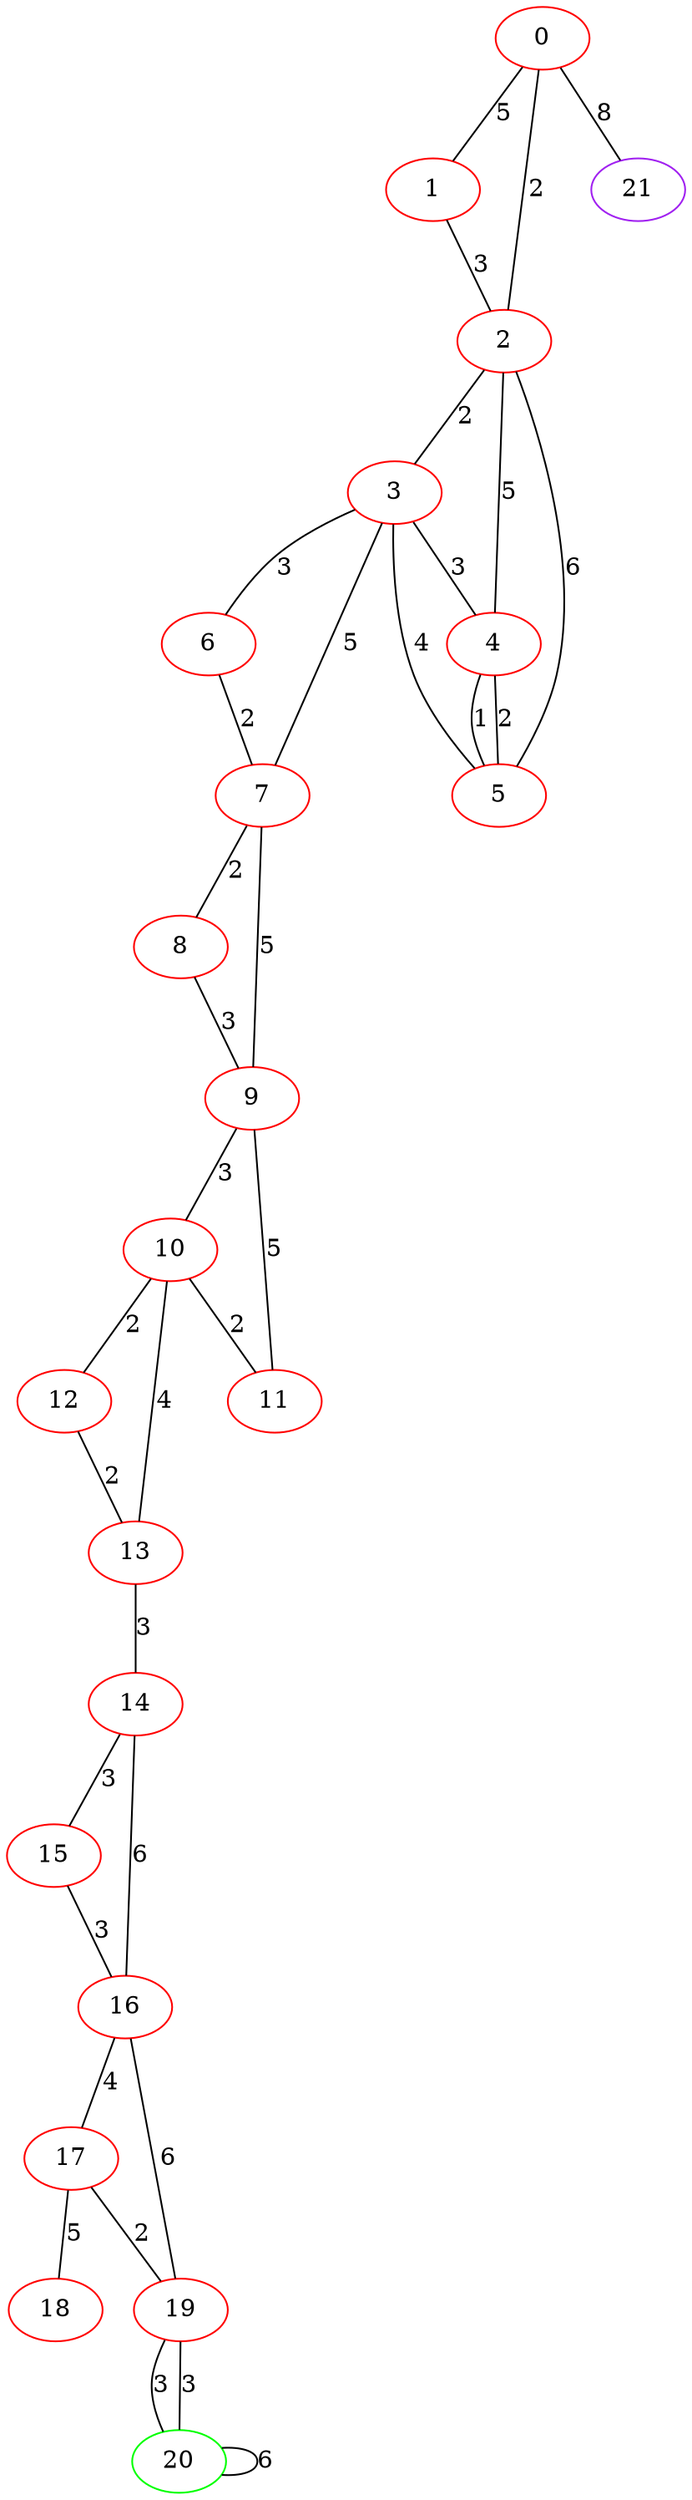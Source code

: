 graph "" {
0 [color=red, weight=1];
1 [color=red, weight=1];
2 [color=red, weight=1];
3 [color=red, weight=1];
4 [color=red, weight=1];
5 [color=red, weight=1];
6 [color=red, weight=1];
7 [color=red, weight=1];
8 [color=red, weight=1];
9 [color=red, weight=1];
10 [color=red, weight=1];
11 [color=red, weight=1];
12 [color=red, weight=1];
13 [color=red, weight=1];
14 [color=red, weight=1];
15 [color=red, weight=1];
16 [color=red, weight=1];
17 [color=red, weight=1];
18 [color=red, weight=1];
19 [color=red, weight=1];
20 [color=green, weight=2];
21 [color=purple, weight=4];
0 -- 1  [key=0, label=5];
0 -- 2  [key=0, label=2];
0 -- 21  [key=0, label=8];
1 -- 2  [key=0, label=3];
2 -- 3  [key=0, label=2];
2 -- 4  [key=0, label=5];
2 -- 5  [key=0, label=6];
3 -- 4  [key=0, label=3];
3 -- 5  [key=0, label=4];
3 -- 6  [key=0, label=3];
3 -- 7  [key=0, label=5];
4 -- 5  [key=0, label=1];
4 -- 5  [key=1, label=2];
6 -- 7  [key=0, label=2];
7 -- 8  [key=0, label=2];
7 -- 9  [key=0, label=5];
8 -- 9  [key=0, label=3];
9 -- 10  [key=0, label=3];
9 -- 11  [key=0, label=5];
10 -- 11  [key=0, label=2];
10 -- 12  [key=0, label=2];
10 -- 13  [key=0, label=4];
12 -- 13  [key=0, label=2];
13 -- 14  [key=0, label=3];
14 -- 16  [key=0, label=6];
14 -- 15  [key=0, label=3];
15 -- 16  [key=0, label=3];
16 -- 17  [key=0, label=4];
16 -- 19  [key=0, label=6];
17 -- 18  [key=0, label=5];
17 -- 19  [key=0, label=2];
19 -- 20  [key=0, label=3];
19 -- 20  [key=1, label=3];
20 -- 20  [key=0, label=6];
}
